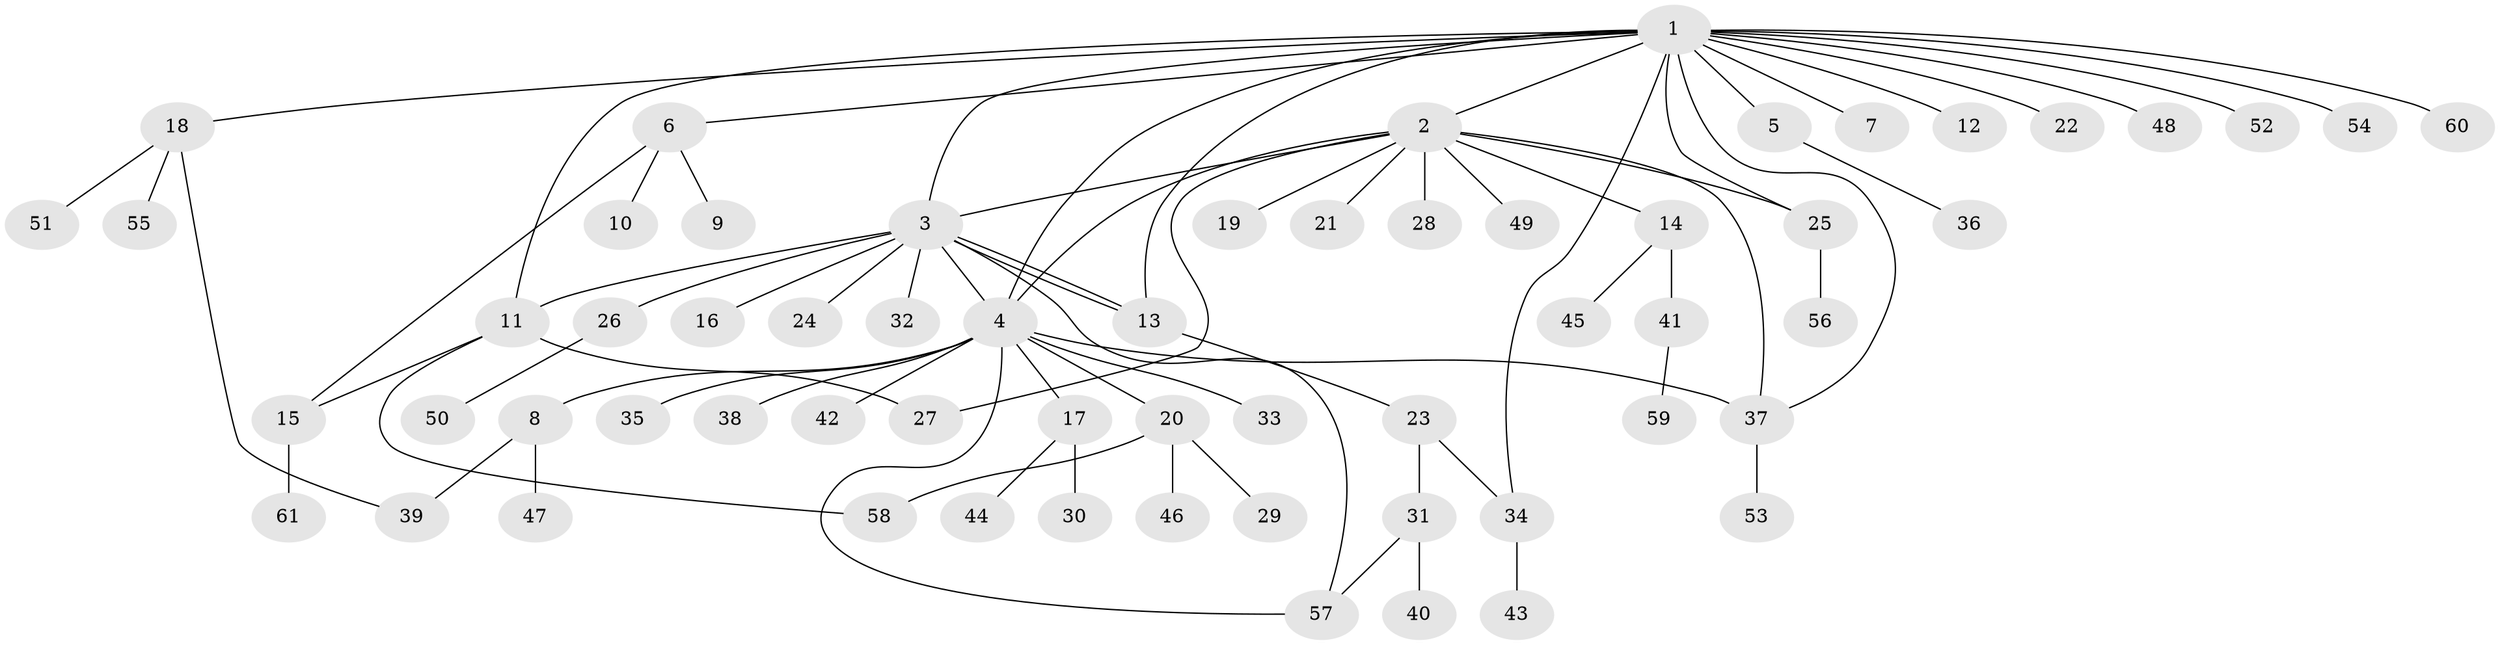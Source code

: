// coarse degree distribution, {16: 0.027777777777777776, 10: 0.05555555555555555, 9: 0.027777777777777776, 2: 0.16666666666666666, 4: 0.027777777777777776, 1: 0.6388888888888888, 5: 0.05555555555555555}
// Generated by graph-tools (version 1.1) at 2025/18/03/04/25 18:18:17]
// undirected, 61 vertices, 76 edges
graph export_dot {
graph [start="1"]
  node [color=gray90,style=filled];
  1;
  2;
  3;
  4;
  5;
  6;
  7;
  8;
  9;
  10;
  11;
  12;
  13;
  14;
  15;
  16;
  17;
  18;
  19;
  20;
  21;
  22;
  23;
  24;
  25;
  26;
  27;
  28;
  29;
  30;
  31;
  32;
  33;
  34;
  35;
  36;
  37;
  38;
  39;
  40;
  41;
  42;
  43;
  44;
  45;
  46;
  47;
  48;
  49;
  50;
  51;
  52;
  53;
  54;
  55;
  56;
  57;
  58;
  59;
  60;
  61;
  1 -- 2;
  1 -- 3;
  1 -- 4;
  1 -- 5;
  1 -- 6;
  1 -- 7;
  1 -- 11;
  1 -- 12;
  1 -- 13;
  1 -- 18;
  1 -- 22;
  1 -- 25;
  1 -- 34;
  1 -- 37;
  1 -- 48;
  1 -- 52;
  1 -- 54;
  1 -- 60;
  2 -- 3;
  2 -- 4;
  2 -- 14;
  2 -- 19;
  2 -- 21;
  2 -- 25;
  2 -- 27;
  2 -- 28;
  2 -- 37;
  2 -- 49;
  3 -- 4;
  3 -- 11;
  3 -- 13;
  3 -- 13;
  3 -- 16;
  3 -- 24;
  3 -- 26;
  3 -- 32;
  3 -- 57;
  4 -- 8;
  4 -- 17;
  4 -- 20;
  4 -- 33;
  4 -- 35;
  4 -- 37;
  4 -- 38;
  4 -- 42;
  4 -- 57;
  5 -- 36;
  6 -- 9;
  6 -- 10;
  6 -- 15;
  8 -- 39;
  8 -- 47;
  11 -- 15;
  11 -- 27;
  11 -- 58;
  13 -- 23;
  14 -- 41;
  14 -- 45;
  15 -- 61;
  17 -- 30;
  17 -- 44;
  18 -- 39;
  18 -- 51;
  18 -- 55;
  20 -- 29;
  20 -- 46;
  20 -- 58;
  23 -- 31;
  23 -- 34;
  25 -- 56;
  26 -- 50;
  31 -- 40;
  31 -- 57;
  34 -- 43;
  37 -- 53;
  41 -- 59;
}
